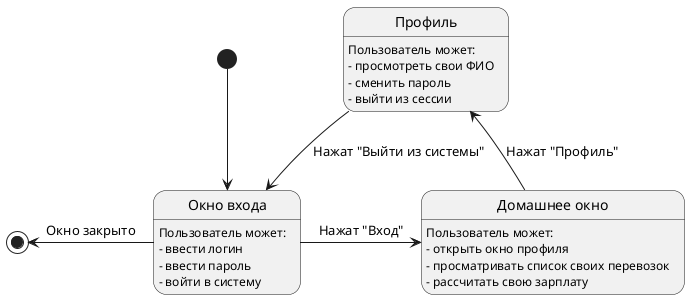 @startuml

state "Окно входа" as login
state "Домашнее окно" as home
state "Профиль" as profile

login : Пользователь может:
login : - ввести логин
login : - ввести пароль
login : - войти в систему

profile : Пользователь может:
profile : - просмотреть свои ФИО
profile : - сменить пароль
profile : - выйти из сессии

home : Пользователь может:
home : - открыть окно профиля
home : - просматривать список своих перевозок
home : - рассчитать свою зарплату

[*] -down-> login
login -right-> home : Нажат "Вход"
home -up-> profile : Нажат "Профиль"
profile --> login : Нажат "Выйти из системы"
login -left-> [*] : Окно закрыто

@enduml
